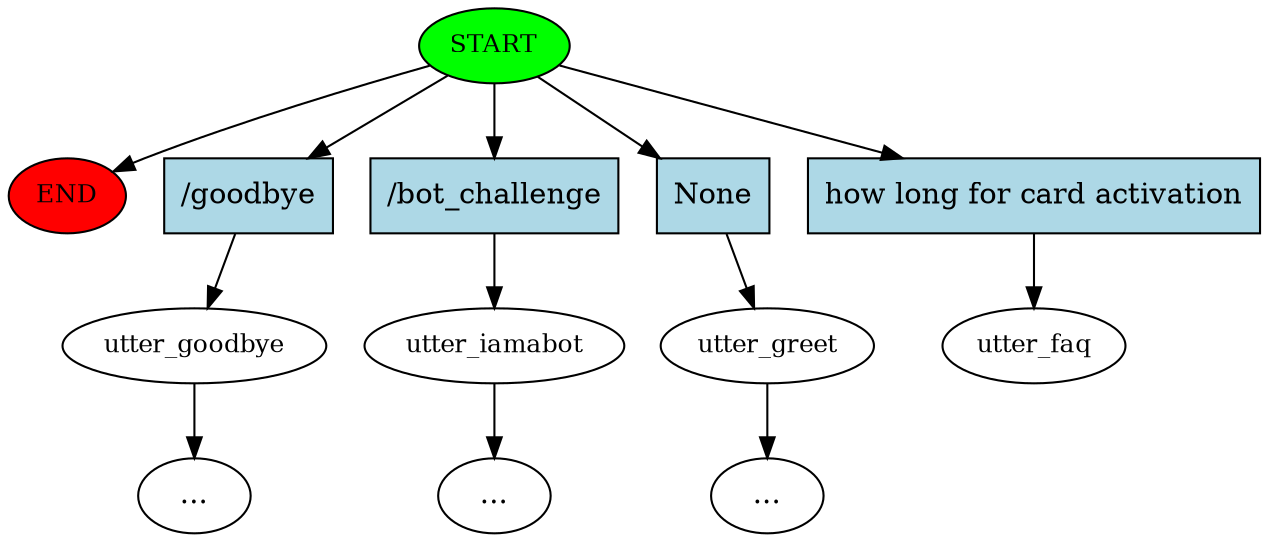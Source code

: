 digraph  {
0 [class="start active", fillcolor=green, fontsize=12, label=START, style=filled];
"-1" [class=end, fillcolor=red, fontsize=12, label=END, style=filled];
1 [class="", fontsize=12, label=utter_goodbye];
"-3" [class=ellipsis, label="..."];
2 [class="", fontsize=12, label=utter_iamabot];
"-4" [class=ellipsis, label="..."];
3 [class="", fontsize=12, label=utter_greet];
"-7" [class=ellipsis, label="..."];
6 [class="dashed active", fontsize=12, label=utter_faq];
7 [class=intent, fillcolor=lightblue, label="/goodbye", shape=rect, style=filled];
8 [class=intent, fillcolor=lightblue, label="/bot_challenge", shape=rect, style=filled];
9 [class=intent, fillcolor=lightblue, label=None, shape=rect, style=filled];
10 [class="intent active", fillcolor=lightblue, label="how long for card activation", shape=rect, style=filled];
0 -> "-1"  [class="", key=NONE, label=""];
0 -> 7  [class="", key=0];
0 -> 8  [class="", key=0];
0 -> 9  [class="", key=0];
0 -> 10  [class=active, key=0];
1 -> "-3"  [class="", key=NONE, label=""];
2 -> "-4"  [class="", key=NONE, label=""];
3 -> "-7"  [class="", key=NONE, label=""];
7 -> 1  [class="", key=0];
8 -> 2  [class="", key=0];
9 -> 3  [class="", key=0];
10 -> 6  [class=active, key=0];
}
